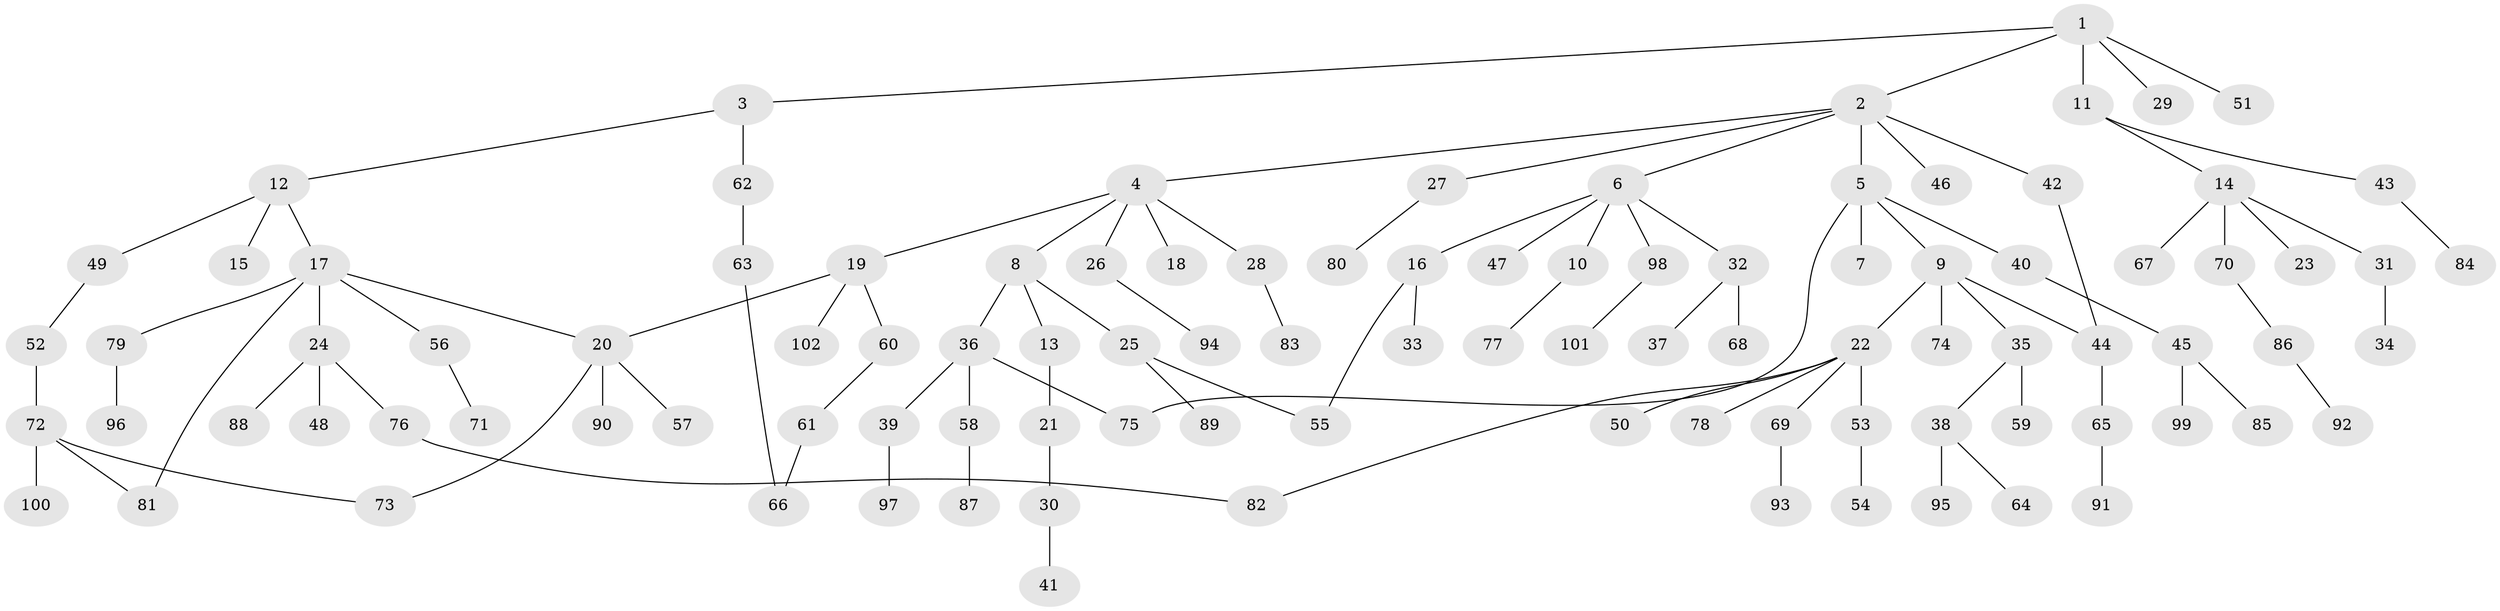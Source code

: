// Generated by graph-tools (version 1.1) at 2025/41/03/09/25 04:41:20]
// undirected, 102 vertices, 109 edges
graph export_dot {
graph [start="1"]
  node [color=gray90,style=filled];
  1;
  2;
  3;
  4;
  5;
  6;
  7;
  8;
  9;
  10;
  11;
  12;
  13;
  14;
  15;
  16;
  17;
  18;
  19;
  20;
  21;
  22;
  23;
  24;
  25;
  26;
  27;
  28;
  29;
  30;
  31;
  32;
  33;
  34;
  35;
  36;
  37;
  38;
  39;
  40;
  41;
  42;
  43;
  44;
  45;
  46;
  47;
  48;
  49;
  50;
  51;
  52;
  53;
  54;
  55;
  56;
  57;
  58;
  59;
  60;
  61;
  62;
  63;
  64;
  65;
  66;
  67;
  68;
  69;
  70;
  71;
  72;
  73;
  74;
  75;
  76;
  77;
  78;
  79;
  80;
  81;
  82;
  83;
  84;
  85;
  86;
  87;
  88;
  89;
  90;
  91;
  92;
  93;
  94;
  95;
  96;
  97;
  98;
  99;
  100;
  101;
  102;
  1 -- 2;
  1 -- 3;
  1 -- 11;
  1 -- 29;
  1 -- 51;
  2 -- 4;
  2 -- 5;
  2 -- 6;
  2 -- 27;
  2 -- 42;
  2 -- 46;
  3 -- 12;
  3 -- 62;
  4 -- 8;
  4 -- 18;
  4 -- 19;
  4 -- 26;
  4 -- 28;
  5 -- 7;
  5 -- 9;
  5 -- 40;
  5 -- 75;
  6 -- 10;
  6 -- 16;
  6 -- 32;
  6 -- 47;
  6 -- 98;
  8 -- 13;
  8 -- 25;
  8 -- 36;
  9 -- 22;
  9 -- 35;
  9 -- 74;
  9 -- 44;
  10 -- 77;
  11 -- 14;
  11 -- 43;
  12 -- 15;
  12 -- 17;
  12 -- 49;
  13 -- 21;
  14 -- 23;
  14 -- 31;
  14 -- 67;
  14 -- 70;
  16 -- 33;
  16 -- 55;
  17 -- 24;
  17 -- 56;
  17 -- 79;
  17 -- 81;
  17 -- 20;
  19 -- 20;
  19 -- 60;
  19 -- 102;
  20 -- 57;
  20 -- 90;
  20 -- 73;
  21 -- 30;
  22 -- 50;
  22 -- 53;
  22 -- 69;
  22 -- 78;
  22 -- 82;
  24 -- 48;
  24 -- 76;
  24 -- 88;
  25 -- 89;
  25 -- 55;
  26 -- 94;
  27 -- 80;
  28 -- 83;
  30 -- 41;
  31 -- 34;
  32 -- 37;
  32 -- 68;
  35 -- 38;
  35 -- 59;
  36 -- 39;
  36 -- 58;
  36 -- 75;
  38 -- 64;
  38 -- 95;
  39 -- 97;
  40 -- 45;
  42 -- 44;
  43 -- 84;
  44 -- 65;
  45 -- 85;
  45 -- 99;
  49 -- 52;
  52 -- 72;
  53 -- 54;
  56 -- 71;
  58 -- 87;
  60 -- 61;
  61 -- 66;
  62 -- 63;
  63 -- 66;
  65 -- 91;
  69 -- 93;
  70 -- 86;
  72 -- 73;
  72 -- 100;
  72 -- 81;
  76 -- 82;
  79 -- 96;
  86 -- 92;
  98 -- 101;
}
